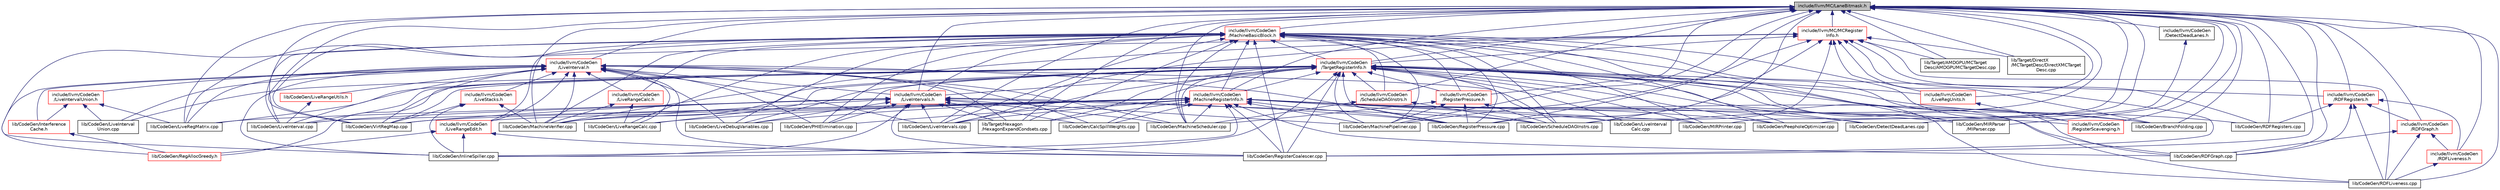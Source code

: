 digraph "include/llvm/MC/LaneBitmask.h"
{
 // LATEX_PDF_SIZE
  bgcolor="transparent";
  edge [fontname="Helvetica",fontsize="10",labelfontname="Helvetica",labelfontsize="10"];
  node [fontname="Helvetica",fontsize="10",shape=record];
  Node1 [label="include/llvm/MC/LaneBitmask.h",height=0.2,width=0.4,color="black", fillcolor="grey75", style="filled", fontcolor="black",tooltip=" "];
  Node1 -> Node2 [dir="back",color="midnightblue",fontsize="10",style="solid",fontname="Helvetica"];
  Node2 [label="include/llvm/CodeGen\l/DetectDeadLanes.h",height=0.2,width=0.4,color="black",URL="$DetectDeadLanes_8h.html",tooltip=" "];
  Node2 -> Node3 [dir="back",color="midnightblue",fontsize="10",style="solid",fontname="Helvetica"];
  Node3 [label="lib/CodeGen/DetectDeadLanes.cpp",height=0.2,width=0.4,color="black",URL="$DetectDeadLanes_8cpp.html",tooltip=" "];
  Node1 -> Node4 [dir="back",color="midnightblue",fontsize="10",style="solid",fontname="Helvetica"];
  Node4 [label="include/llvm/CodeGen\l/LiveInterval.h",height=0.2,width=0.4,color="red",URL="$LiveInterval_8h.html",tooltip=" "];
  Node4 -> Node5 [dir="back",color="midnightblue",fontsize="10",style="solid",fontname="Helvetica"];
  Node5 [label="include/llvm/CodeGen\l/LiveIntervals.h",height=0.2,width=0.4,color="red",URL="$LiveIntervals_8h.html",tooltip=" "];
  Node5 -> Node6 [dir="back",color="midnightblue",fontsize="10",style="solid",fontname="Helvetica"];
  Node6 [label="lib/CodeGen/CalcSpillWeights.cpp",height=0.2,width=0.4,color="black",URL="$CalcSpillWeights_8cpp.html",tooltip=" "];
  Node5 -> Node8 [dir="back",color="midnightblue",fontsize="10",style="solid",fontname="Helvetica"];
  Node8 [label="lib/CodeGen/InlineSpiller.cpp",height=0.2,width=0.4,color="black",URL="$InlineSpiller_8cpp.html",tooltip=" "];
  Node5 -> Node17 [dir="back",color="midnightblue",fontsize="10",style="solid",fontname="Helvetica"];
  Node17 [label="lib/CodeGen/LiveDebugVariables.cpp",height=0.2,width=0.4,color="black",URL="$LiveDebugVariables_8cpp.html",tooltip=" "];
  Node5 -> Node18 [dir="back",color="midnightblue",fontsize="10",style="solid",fontname="Helvetica"];
  Node18 [label="lib/CodeGen/LiveInterval.cpp",height=0.2,width=0.4,color="black",URL="$LiveInterval_8cpp.html",tooltip=" "];
  Node5 -> Node19 [dir="back",color="midnightblue",fontsize="10",style="solid",fontname="Helvetica"];
  Node19 [label="lib/CodeGen/LiveIntervals.cpp",height=0.2,width=0.4,color="black",URL="$LiveIntervals_8cpp.html",tooltip=" "];
  Node5 -> Node21 [dir="back",color="midnightblue",fontsize="10",style="solid",fontname="Helvetica"];
  Node21 [label="lib/CodeGen/LiveRegMatrix.cpp",height=0.2,width=0.4,color="black",URL="$LiveRegMatrix_8cpp.html",tooltip=" "];
  Node5 -> Node23 [dir="back",color="midnightblue",fontsize="10",style="solid",fontname="Helvetica"];
  Node23 [label="lib/CodeGen/MachinePipeliner.cpp",height=0.2,width=0.4,color="black",URL="$MachinePipeliner_8cpp.html",tooltip=" "];
  Node5 -> Node24 [dir="back",color="midnightblue",fontsize="10",style="solid",fontname="Helvetica"];
  Node24 [label="lib/CodeGen/MachineScheduler.cpp",height=0.2,width=0.4,color="black",URL="$MachineScheduler_8cpp.html",tooltip=" "];
  Node5 -> Node25 [dir="back",color="midnightblue",fontsize="10",style="solid",fontname="Helvetica"];
  Node25 [label="lib/CodeGen/MachineVerifier.cpp",height=0.2,width=0.4,color="black",URL="$MachineVerifier_8cpp.html",tooltip=" "];
  Node5 -> Node27 [dir="back",color="midnightblue",fontsize="10",style="solid",fontname="Helvetica"];
  Node27 [label="lib/CodeGen/PHIElimination.cpp",height=0.2,width=0.4,color="black",URL="$PHIElimination_8cpp.html",tooltip=" "];
  Node5 -> Node31 [dir="back",color="midnightblue",fontsize="10",style="solid",fontname="Helvetica"];
  Node31 [label="lib/CodeGen/RegisterCoalescer.cpp",height=0.2,width=0.4,color="black",URL="$RegisterCoalescer_8cpp.html",tooltip=" "];
  Node5 -> Node32 [dir="back",color="midnightblue",fontsize="10",style="solid",fontname="Helvetica"];
  Node32 [label="lib/CodeGen/RegisterPressure.cpp",height=0.2,width=0.4,color="black",URL="$RegisterPressure_8cpp.html",tooltip=" "];
  Node5 -> Node34 [dir="back",color="midnightblue",fontsize="10",style="solid",fontname="Helvetica"];
  Node34 [label="lib/CodeGen/ScheduleDAGInstrs.cpp",height=0.2,width=0.4,color="black",URL="$ScheduleDAGInstrs_8cpp.html",tooltip=" "];
  Node5 -> Node37 [dir="back",color="midnightblue",fontsize="10",style="solid",fontname="Helvetica"];
  Node37 [label="lib/CodeGen/VirtRegMap.cpp",height=0.2,width=0.4,color="black",URL="$VirtRegMap_8cpp.html",tooltip=" "];
  Node5 -> Node58 [dir="back",color="midnightblue",fontsize="10",style="solid",fontname="Helvetica"];
  Node58 [label="lib/Target/Hexagon\l/HexagonExpandCondsets.cpp",height=0.2,width=0.4,color="black",URL="$HexagonExpandCondsets_8cpp.html",tooltip=" "];
  Node4 -> Node73 [dir="back",color="midnightblue",fontsize="10",style="solid",fontname="Helvetica"];
  Node73 [label="include/llvm/CodeGen\l/LiveIntervalUnion.h",height=0.2,width=0.4,color="red",URL="$LiveIntervalUnion_8h.html",tooltip=" "];
  Node73 -> Node76 [dir="back",color="midnightblue",fontsize="10",style="solid",fontname="Helvetica"];
  Node76 [label="lib/CodeGen/Interference\lCache.h",height=0.2,width=0.4,color="red",URL="$InterferenceCache_8h.html",tooltip=" "];
  Node76 -> Node9 [dir="back",color="midnightblue",fontsize="10",style="solid",fontname="Helvetica"];
  Node9 [label="lib/CodeGen/RegAllocGreedy.h",height=0.2,width=0.4,color="red",URL="$RegAllocGreedy_8h.html",tooltip=" "];
  Node73 -> Node77 [dir="back",color="midnightblue",fontsize="10",style="solid",fontname="Helvetica"];
  Node77 [label="lib/CodeGen/LiveInterval\lUnion.cpp",height=0.2,width=0.4,color="black",URL="$LiveIntervalUnion_8cpp.html",tooltip=" "];
  Node73 -> Node21 [dir="back",color="midnightblue",fontsize="10",style="solid",fontname="Helvetica"];
  Node4 -> Node78 [dir="back",color="midnightblue",fontsize="10",style="solid",fontname="Helvetica"];
  Node78 [label="include/llvm/CodeGen\l/LiveRangeCalc.h",height=0.2,width=0.4,color="red",URL="$LiveRangeCalc_8h.html",tooltip=" "];
  Node78 -> Node81 [dir="back",color="midnightblue",fontsize="10",style="solid",fontname="Helvetica"];
  Node81 [label="lib/CodeGen/LiveRangeCalc.cpp",height=0.2,width=0.4,color="black",URL="$LiveRangeCalc_8cpp.html",tooltip=" "];
  Node78 -> Node25 [dir="back",color="midnightblue",fontsize="10",style="solid",fontname="Helvetica"];
  Node4 -> Node82 [dir="back",color="midnightblue",fontsize="10",style="solid",fontname="Helvetica"];
  Node82 [label="include/llvm/CodeGen\l/LiveRangeEdit.h",height=0.2,width=0.4,color="red",URL="$LiveRangeEdit_8h.html",tooltip=" "];
  Node82 -> Node8 [dir="back",color="midnightblue",fontsize="10",style="solid",fontname="Helvetica"];
  Node82 -> Node9 [dir="back",color="midnightblue",fontsize="10",style="solid",fontname="Helvetica"];
  Node82 -> Node31 [dir="back",color="midnightblue",fontsize="10",style="solid",fontname="Helvetica"];
  Node4 -> Node83 [dir="back",color="midnightblue",fontsize="10",style="solid",fontname="Helvetica"];
  Node83 [label="include/llvm/CodeGen\l/LiveStacks.h",height=0.2,width=0.4,color="red",URL="$LiveStacks_8h.html",tooltip=" "];
  Node83 -> Node8 [dir="back",color="midnightblue",fontsize="10",style="solid",fontname="Helvetica"];
  Node83 -> Node25 [dir="back",color="midnightblue",fontsize="10",style="solid",fontname="Helvetica"];
  Node83 -> Node37 [dir="back",color="midnightblue",fontsize="10",style="solid",fontname="Helvetica"];
  Node4 -> Node6 [dir="back",color="midnightblue",fontsize="10",style="solid",fontname="Helvetica"];
  Node4 -> Node8 [dir="back",color="midnightblue",fontsize="10",style="solid",fontname="Helvetica"];
  Node4 -> Node76 [dir="back",color="midnightblue",fontsize="10",style="solid",fontname="Helvetica"];
  Node4 -> Node17 [dir="back",color="midnightblue",fontsize="10",style="solid",fontname="Helvetica"];
  Node4 -> Node18 [dir="back",color="midnightblue",fontsize="10",style="solid",fontname="Helvetica"];
  Node4 -> Node85 [dir="back",color="midnightblue",fontsize="10",style="solid",fontname="Helvetica"];
  Node85 [label="lib/CodeGen/LiveRangeUtils.h",height=0.2,width=0.4,color="red",URL="$LiveRangeUtils_8h.html",tooltip=" "];
  Node85 -> Node18 [dir="back",color="midnightblue",fontsize="10",style="solid",fontname="Helvetica"];
  Node4 -> Node80 [dir="back",color="midnightblue",fontsize="10",style="solid",fontname="Helvetica"];
  Node80 [label="lib/CodeGen/LiveInterval\lCalc.cpp",height=0.2,width=0.4,color="black",URL="$LiveIntervalCalc_8cpp.html",tooltip=" "];
  Node4 -> Node19 [dir="back",color="midnightblue",fontsize="10",style="solid",fontname="Helvetica"];
  Node4 -> Node77 [dir="back",color="midnightblue",fontsize="10",style="solid",fontname="Helvetica"];
  Node4 -> Node81 [dir="back",color="midnightblue",fontsize="10",style="solid",fontname="Helvetica"];
  Node4 -> Node21 [dir="back",color="midnightblue",fontsize="10",style="solid",fontname="Helvetica"];
  Node4 -> Node24 [dir="back",color="midnightblue",fontsize="10",style="solid",fontname="Helvetica"];
  Node4 -> Node25 [dir="back",color="midnightblue",fontsize="10",style="solid",fontname="Helvetica"];
  Node4 -> Node9 [dir="back",color="midnightblue",fontsize="10",style="solid",fontname="Helvetica"];
  Node4 -> Node27 [dir="back",color="midnightblue",fontsize="10",style="solid",fontname="Helvetica"];
  Node4 -> Node31 [dir="back",color="midnightblue",fontsize="10",style="solid",fontname="Helvetica"];
  Node4 -> Node32 [dir="back",color="midnightblue",fontsize="10",style="solid",fontname="Helvetica"];
  Node4 -> Node37 [dir="back",color="midnightblue",fontsize="10",style="solid",fontname="Helvetica"];
  Node4 -> Node58 [dir="back",color="midnightblue",fontsize="10",style="solid",fontname="Helvetica"];
  Node1 -> Node5 [dir="back",color="midnightblue",fontsize="10",style="solid",fontname="Helvetica"];
  Node1 -> Node88 [dir="back",color="midnightblue",fontsize="10",style="solid",fontname="Helvetica"];
  Node88 [label="include/llvm/CodeGen\l/LiveRegUnits.h",height=0.2,width=0.4,color="red",URL="$LiveRegUnits_8h.html",tooltip=" "];
  Node88 -> Node921 [dir="back",color="midnightblue",fontsize="10",style="solid",fontname="Helvetica"];
  Node921 [label="include/llvm/CodeGen\l/RegisterScavenging.h",height=0.2,width=0.4,color="red",URL="$RegisterScavenging_8h.html",tooltip=" "];
  Node1 -> Node926 [dir="back",color="midnightblue",fontsize="10",style="solid",fontname="Helvetica"];
  Node926 [label="include/llvm/CodeGen\l/MachineBasicBlock.h",height=0.2,width=0.4,color="red",URL="$MachineBasicBlock_8h.html",tooltip=" "];
  Node926 -> Node5 [dir="back",color="midnightblue",fontsize="10",style="solid",fontname="Helvetica"];
  Node926 -> Node78 [dir="back",color="midnightblue",fontsize="10",style="solid",fontname="Helvetica"];
  Node926 -> Node82 [dir="back",color="midnightblue",fontsize="10",style="solid",fontname="Helvetica"];
  Node926 -> Node1140 [dir="back",color="midnightblue",fontsize="10",style="solid",fontname="Helvetica"];
  Node1140 [label="include/llvm/CodeGen\l/MachineRegisterInfo.h",height=0.2,width=0.4,color="red",URL="$MachineRegisterInfo_8h.html",tooltip=" "];
  Node1140 -> Node82 [dir="back",color="midnightblue",fontsize="10",style="solid",fontname="Helvetica"];
  Node1140 -> Node921 [dir="back",color="midnightblue",fontsize="10",style="solid",fontname="Helvetica"];
  Node1140 -> Node113 [dir="back",color="midnightblue",fontsize="10",style="solid",fontname="Helvetica"];
  Node113 [label="lib/CodeGen/BranchFolding.cpp",height=0.2,width=0.4,color="black",URL="$BranchFolding_8cpp.html",tooltip=" "];
  Node1140 -> Node6 [dir="back",color="midnightblue",fontsize="10",style="solid",fontname="Helvetica"];
  Node1140 -> Node3 [dir="back",color="midnightblue",fontsize="10",style="solid",fontname="Helvetica"];
  Node1140 -> Node8 [dir="back",color="midnightblue",fontsize="10",style="solid",fontname="Helvetica"];
  Node1140 -> Node17 [dir="back",color="midnightblue",fontsize="10",style="solid",fontname="Helvetica"];
  Node1140 -> Node18 [dir="back",color="midnightblue",fontsize="10",style="solid",fontname="Helvetica"];
  Node1140 -> Node80 [dir="back",color="midnightblue",fontsize="10",style="solid",fontname="Helvetica"];
  Node1140 -> Node19 [dir="back",color="midnightblue",fontsize="10",style="solid",fontname="Helvetica"];
  Node1140 -> Node81 [dir="back",color="midnightblue",fontsize="10",style="solid",fontname="Helvetica"];
  Node1140 -> Node23 [dir="back",color="midnightblue",fontsize="10",style="solid",fontname="Helvetica"];
  Node1140 -> Node24 [dir="back",color="midnightblue",fontsize="10",style="solid",fontname="Helvetica"];
  Node1140 -> Node25 [dir="back",color="midnightblue",fontsize="10",style="solid",fontname="Helvetica"];
  Node1140 -> Node156 [dir="back",color="midnightblue",fontsize="10",style="solid",fontname="Helvetica"];
  Node156 [label="lib/CodeGen/MIRParser\l/MIParser.cpp",height=0.2,width=0.4,color="black",URL="$MIParser_8cpp.html",tooltip=" "];
  Node1140 -> Node157 [dir="back",color="midnightblue",fontsize="10",style="solid",fontname="Helvetica"];
  Node157 [label="lib/CodeGen/MIRPrinter.cpp",height=0.2,width=0.4,color="black",URL="$MIRPrinter_8cpp.html",tooltip=" "];
  Node1140 -> Node159 [dir="back",color="midnightblue",fontsize="10",style="solid",fontname="Helvetica"];
  Node159 [label="lib/CodeGen/PeepholeOptimizer.cpp",height=0.2,width=0.4,color="black",URL="$PeepholeOptimizer_8cpp.html",tooltip=" "];
  Node1140 -> Node27 [dir="back",color="midnightblue",fontsize="10",style="solid",fontname="Helvetica"];
  Node1140 -> Node165 [dir="back",color="midnightblue",fontsize="10",style="solid",fontname="Helvetica"];
  Node165 [label="lib/CodeGen/RDFGraph.cpp",height=0.2,width=0.4,color="black",URL="$RDFGraph_8cpp.html",tooltip=" "];
  Node1140 -> Node31 [dir="back",color="midnightblue",fontsize="10",style="solid",fontname="Helvetica"];
  Node1140 -> Node32 [dir="back",color="midnightblue",fontsize="10",style="solid",fontname="Helvetica"];
  Node1140 -> Node34 [dir="back",color="midnightblue",fontsize="10",style="solid",fontname="Helvetica"];
  Node1140 -> Node37 [dir="back",color="midnightblue",fontsize="10",style="solid",fontname="Helvetica"];
  Node1140 -> Node58 [dir="back",color="midnightblue",fontsize="10",style="solid",fontname="Helvetica"];
  Node926 -> Node1101 [dir="back",color="midnightblue",fontsize="10",style="solid",fontname="Helvetica"];
  Node1101 [label="include/llvm/CodeGen\l/RegisterPressure.h",height=0.2,width=0.4,color="red",URL="$RegisterPressure_8h.html",tooltip=" "];
  Node1101 -> Node23 [dir="back",color="midnightblue",fontsize="10",style="solid",fontname="Helvetica"];
  Node1101 -> Node24 [dir="back",color="midnightblue",fontsize="10",style="solid",fontname="Helvetica"];
  Node1101 -> Node32 [dir="back",color="midnightblue",fontsize="10",style="solid",fontname="Helvetica"];
  Node1101 -> Node34 [dir="back",color="midnightblue",fontsize="10",style="solid",fontname="Helvetica"];
  Node926 -> Node921 [dir="back",color="midnightblue",fontsize="10",style="solid",fontname="Helvetica"];
  Node926 -> Node962 [dir="back",color="midnightblue",fontsize="10",style="solid",fontname="Helvetica"];
  Node962 [label="include/llvm/CodeGen\l/ScheduleDAGInstrs.h",height=0.2,width=0.4,color="red",URL="$ScheduleDAGInstrs_8h.html",tooltip=" "];
  Node962 -> Node24 [dir="back",color="midnightblue",fontsize="10",style="solid",fontname="Helvetica"];
  Node962 -> Node34 [dir="back",color="midnightblue",fontsize="10",style="solid",fontname="Helvetica"];
  Node926 -> Node1317 [dir="back",color="midnightblue",fontsize="10",style="solid",fontname="Helvetica"];
  Node1317 [label="include/llvm/CodeGen\l/TargetRegisterInfo.h",height=0.2,width=0.4,color="red",URL="$TargetRegisterInfo_8h.html",tooltip=" "];
  Node1317 -> Node5 [dir="back",color="midnightblue",fontsize="10",style="solid",fontname="Helvetica"];
  Node1317 -> Node88 [dir="back",color="midnightblue",fontsize="10",style="solid",fontname="Helvetica"];
  Node1317 -> Node1140 [dir="back",color="midnightblue",fontsize="10",style="solid",fontname="Helvetica"];
  Node1317 -> Node1318 [dir="back",color="midnightblue",fontsize="10",style="solid",fontname="Helvetica"];
  Node1318 [label="include/llvm/CodeGen\l/RDFRegisters.h",height=0.2,width=0.4,color="red",URL="$RDFRegisters_8h.html",tooltip=" "];
  Node1318 -> Node1319 [dir="back",color="midnightblue",fontsize="10",style="solid",fontname="Helvetica"];
  Node1319 [label="include/llvm/CodeGen\l/RDFGraph.h",height=0.2,width=0.4,color="red",URL="$RDFGraph_8h.html",tooltip=" "];
  Node1319 -> Node1320 [dir="back",color="midnightblue",fontsize="10",style="solid",fontname="Helvetica"];
  Node1320 [label="include/llvm/CodeGen\l/RDFLiveness.h",height=0.2,width=0.4,color="red",URL="$RDFLiveness_8h.html",tooltip=" "];
  Node1320 -> Node991 [dir="back",color="midnightblue",fontsize="10",style="solid",fontname="Helvetica"];
  Node991 [label="lib/CodeGen/RDFLiveness.cpp",height=0.2,width=0.4,color="black",URL="$RDFLiveness_8cpp.html",tooltip=" "];
  Node1319 -> Node165 [dir="back",color="midnightblue",fontsize="10",style="solid",fontname="Helvetica"];
  Node1319 -> Node991 [dir="back",color="midnightblue",fontsize="10",style="solid",fontname="Helvetica"];
  Node1318 -> Node1320 [dir="back",color="midnightblue",fontsize="10",style="solid",fontname="Helvetica"];
  Node1318 -> Node165 [dir="back",color="midnightblue",fontsize="10",style="solid",fontname="Helvetica"];
  Node1318 -> Node991 [dir="back",color="midnightblue",fontsize="10",style="solid",fontname="Helvetica"];
  Node1318 -> Node1241 [dir="back",color="midnightblue",fontsize="10",style="solid",fontname="Helvetica"];
  Node1241 [label="lib/CodeGen/RDFRegisters.cpp",height=0.2,width=0.4,color="black",URL="$RDFRegisters_8cpp.html",tooltip=" "];
  Node1317 -> Node1101 [dir="back",color="midnightblue",fontsize="10",style="solid",fontname="Helvetica"];
  Node1317 -> Node962 [dir="back",color="midnightblue",fontsize="10",style="solid",fontname="Helvetica"];
  Node1317 -> Node113 [dir="back",color="midnightblue",fontsize="10",style="solid",fontname="Helvetica"];
  Node1317 -> Node6 [dir="back",color="midnightblue",fontsize="10",style="solid",fontname="Helvetica"];
  Node1317 -> Node3 [dir="back",color="midnightblue",fontsize="10",style="solid",fontname="Helvetica"];
  Node1317 -> Node8 [dir="back",color="midnightblue",fontsize="10",style="solid",fontname="Helvetica"];
  Node1317 -> Node17 [dir="back",color="midnightblue",fontsize="10",style="solid",fontname="Helvetica"];
  Node1317 -> Node18 [dir="back",color="midnightblue",fontsize="10",style="solid",fontname="Helvetica"];
  Node1317 -> Node80 [dir="back",color="midnightblue",fontsize="10",style="solid",fontname="Helvetica"];
  Node1317 -> Node19 [dir="back",color="midnightblue",fontsize="10",style="solid",fontname="Helvetica"];
  Node1317 -> Node77 [dir="back",color="midnightblue",fontsize="10",style="solid",fontname="Helvetica"];
  Node1317 -> Node81 [dir="back",color="midnightblue",fontsize="10",style="solid",fontname="Helvetica"];
  Node1317 -> Node21 [dir="back",color="midnightblue",fontsize="10",style="solid",fontname="Helvetica"];
  Node1317 -> Node23 [dir="back",color="midnightblue",fontsize="10",style="solid",fontname="Helvetica"];
  Node1317 -> Node24 [dir="back",color="midnightblue",fontsize="10",style="solid",fontname="Helvetica"];
  Node1317 -> Node25 [dir="back",color="midnightblue",fontsize="10",style="solid",fontname="Helvetica"];
  Node1317 -> Node156 [dir="back",color="midnightblue",fontsize="10",style="solid",fontname="Helvetica"];
  Node1317 -> Node157 [dir="back",color="midnightblue",fontsize="10",style="solid",fontname="Helvetica"];
  Node1317 -> Node9 [dir="back",color="midnightblue",fontsize="10",style="solid",fontname="Helvetica"];
  Node1317 -> Node159 [dir="back",color="midnightblue",fontsize="10",style="solid",fontname="Helvetica"];
  Node1317 -> Node27 [dir="back",color="midnightblue",fontsize="10",style="solid",fontname="Helvetica"];
  Node1317 -> Node165 [dir="back",color="midnightblue",fontsize="10",style="solid",fontname="Helvetica"];
  Node1317 -> Node991 [dir="back",color="midnightblue",fontsize="10",style="solid",fontname="Helvetica"];
  Node1317 -> Node1241 [dir="back",color="midnightblue",fontsize="10",style="solid",fontname="Helvetica"];
  Node1317 -> Node31 [dir="back",color="midnightblue",fontsize="10",style="solid",fontname="Helvetica"];
  Node1317 -> Node32 [dir="back",color="midnightblue",fontsize="10",style="solid",fontname="Helvetica"];
  Node1317 -> Node34 [dir="back",color="midnightblue",fontsize="10",style="solid",fontname="Helvetica"];
  Node1317 -> Node37 [dir="back",color="midnightblue",fontsize="10",style="solid",fontname="Helvetica"];
  Node1317 -> Node58 [dir="back",color="midnightblue",fontsize="10",style="solid",fontname="Helvetica"];
  Node926 -> Node8 [dir="back",color="midnightblue",fontsize="10",style="solid",fontname="Helvetica"];
  Node926 -> Node17 [dir="back",color="midnightblue",fontsize="10",style="solid",fontname="Helvetica"];
  Node926 -> Node18 [dir="back",color="midnightblue",fontsize="10",style="solid",fontname="Helvetica"];
  Node926 -> Node19 [dir="back",color="midnightblue",fontsize="10",style="solid",fontname="Helvetica"];
  Node926 -> Node81 [dir="back",color="midnightblue",fontsize="10",style="solid",fontname="Helvetica"];
  Node926 -> Node23 [dir="back",color="midnightblue",fontsize="10",style="solid",fontname="Helvetica"];
  Node926 -> Node24 [dir="back",color="midnightblue",fontsize="10",style="solid",fontname="Helvetica"];
  Node926 -> Node25 [dir="back",color="midnightblue",fontsize="10",style="solid",fontname="Helvetica"];
  Node926 -> Node156 [dir="back",color="midnightblue",fontsize="10",style="solid",fontname="Helvetica"];
  Node926 -> Node157 [dir="back",color="midnightblue",fontsize="10",style="solid",fontname="Helvetica"];
  Node926 -> Node159 [dir="back",color="midnightblue",fontsize="10",style="solid",fontname="Helvetica"];
  Node926 -> Node27 [dir="back",color="midnightblue",fontsize="10",style="solid",fontname="Helvetica"];
  Node926 -> Node165 [dir="back",color="midnightblue",fontsize="10",style="solid",fontname="Helvetica"];
  Node926 -> Node991 [dir="back",color="midnightblue",fontsize="10",style="solid",fontname="Helvetica"];
  Node926 -> Node31 [dir="back",color="midnightblue",fontsize="10",style="solid",fontname="Helvetica"];
  Node926 -> Node32 [dir="back",color="midnightblue",fontsize="10",style="solid",fontname="Helvetica"];
  Node926 -> Node34 [dir="back",color="midnightblue",fontsize="10",style="solid",fontname="Helvetica"];
  Node926 -> Node37 [dir="back",color="midnightblue",fontsize="10",style="solid",fontname="Helvetica"];
  Node926 -> Node58 [dir="back",color="midnightblue",fontsize="10",style="solid",fontname="Helvetica"];
  Node1 -> Node1140 [dir="back",color="midnightblue",fontsize="10",style="solid",fontname="Helvetica"];
  Node1 -> Node1318 [dir="back",color="midnightblue",fontsize="10",style="solid",fontname="Helvetica"];
  Node1 -> Node1319 [dir="back",color="midnightblue",fontsize="10",style="solid",fontname="Helvetica"];
  Node1 -> Node1320 [dir="back",color="midnightblue",fontsize="10",style="solid",fontname="Helvetica"];
  Node1 -> Node1101 [dir="back",color="midnightblue",fontsize="10",style="solid",fontname="Helvetica"];
  Node1 -> Node921 [dir="back",color="midnightblue",fontsize="10",style="solid",fontname="Helvetica"];
  Node1 -> Node962 [dir="back",color="midnightblue",fontsize="10",style="solid",fontname="Helvetica"];
  Node1 -> Node1317 [dir="back",color="midnightblue",fontsize="10",style="solid",fontname="Helvetica"];
  Node1 -> Node1367 [dir="back",color="midnightblue",fontsize="10",style="solid",fontname="Helvetica"];
  Node1367 [label="include/llvm/MC/MCRegister\lInfo.h",height=0.2,width=0.4,color="red",URL="$MCRegisterInfo_8h.html",tooltip=" "];
  Node1367 -> Node88 [dir="back",color="midnightblue",fontsize="10",style="solid",fontname="Helvetica"];
  Node1367 -> Node1317 [dir="back",color="midnightblue",fontsize="10",style="solid",fontname="Helvetica"];
  Node1367 -> Node113 [dir="back",color="midnightblue",fontsize="10",style="solid",fontname="Helvetica"];
  Node1367 -> Node19 [dir="back",color="midnightblue",fontsize="10",style="solid",fontname="Helvetica"];
  Node1367 -> Node21 [dir="back",color="midnightblue",fontsize="10",style="solid",fontname="Helvetica"];
  Node1367 -> Node23 [dir="back",color="midnightblue",fontsize="10",style="solid",fontname="Helvetica"];
  Node1367 -> Node25 [dir="back",color="midnightblue",fontsize="10",style="solid",fontname="Helvetica"];
  Node1367 -> Node991 [dir="back",color="midnightblue",fontsize="10",style="solid",fontname="Helvetica"];
  Node1367 -> Node1241 [dir="back",color="midnightblue",fontsize="10",style="solid",fontname="Helvetica"];
  Node1367 -> Node31 [dir="back",color="midnightblue",fontsize="10",style="solid",fontname="Helvetica"];
  Node1367 -> Node32 [dir="back",color="midnightblue",fontsize="10",style="solid",fontname="Helvetica"];
  Node1367 -> Node34 [dir="back",color="midnightblue",fontsize="10",style="solid",fontname="Helvetica"];
  Node1367 -> Node1403 [dir="back",color="midnightblue",fontsize="10",style="solid",fontname="Helvetica"];
  Node1403 [label="lib/Target/AMDGPU/MCTarget\lDesc/AMDGPUMCTargetDesc.cpp",height=0.2,width=0.4,color="black",URL="$AMDGPUMCTargetDesc_8cpp.html",tooltip=" "];
  Node1367 -> Node1422 [dir="back",color="midnightblue",fontsize="10",style="solid",fontname="Helvetica"];
  Node1422 [label="lib/Target/DirectX\l/MCTargetDesc/DirectXMCTarget\lDesc.cpp",height=0.2,width=0.4,color="black",URL="$DirectXMCTargetDesc_8cpp.html",tooltip=" "];
  Node1 -> Node113 [dir="back",color="midnightblue",fontsize="10",style="solid",fontname="Helvetica"];
  Node1 -> Node18 [dir="back",color="midnightblue",fontsize="10",style="solid",fontname="Helvetica"];
  Node1 -> Node80 [dir="back",color="midnightblue",fontsize="10",style="solid",fontname="Helvetica"];
  Node1 -> Node19 [dir="back",color="midnightblue",fontsize="10",style="solid",fontname="Helvetica"];
  Node1 -> Node21 [dir="back",color="midnightblue",fontsize="10",style="solid",fontname="Helvetica"];
  Node1 -> Node23 [dir="back",color="midnightblue",fontsize="10",style="solid",fontname="Helvetica"];
  Node1 -> Node24 [dir="back",color="midnightblue",fontsize="10",style="solid",fontname="Helvetica"];
  Node1 -> Node25 [dir="back",color="midnightblue",fontsize="10",style="solid",fontname="Helvetica"];
  Node1 -> Node156 [dir="back",color="midnightblue",fontsize="10",style="solid",fontname="Helvetica"];
  Node1 -> Node157 [dir="back",color="midnightblue",fontsize="10",style="solid",fontname="Helvetica"];
  Node1 -> Node159 [dir="back",color="midnightblue",fontsize="10",style="solid",fontname="Helvetica"];
  Node1 -> Node165 [dir="back",color="midnightblue",fontsize="10",style="solid",fontname="Helvetica"];
  Node1 -> Node991 [dir="back",color="midnightblue",fontsize="10",style="solid",fontname="Helvetica"];
  Node1 -> Node1241 [dir="back",color="midnightblue",fontsize="10",style="solid",fontname="Helvetica"];
  Node1 -> Node31 [dir="back",color="midnightblue",fontsize="10",style="solid",fontname="Helvetica"];
  Node1 -> Node32 [dir="back",color="midnightblue",fontsize="10",style="solid",fontname="Helvetica"];
  Node1 -> Node34 [dir="back",color="midnightblue",fontsize="10",style="solid",fontname="Helvetica"];
  Node1 -> Node37 [dir="back",color="midnightblue",fontsize="10",style="solid",fontname="Helvetica"];
  Node1 -> Node1403 [dir="back",color="midnightblue",fontsize="10",style="solid",fontname="Helvetica"];
  Node1 -> Node1422 [dir="back",color="midnightblue",fontsize="10",style="solid",fontname="Helvetica"];
  Node1 -> Node58 [dir="back",color="midnightblue",fontsize="10",style="solid",fontname="Helvetica"];
}
